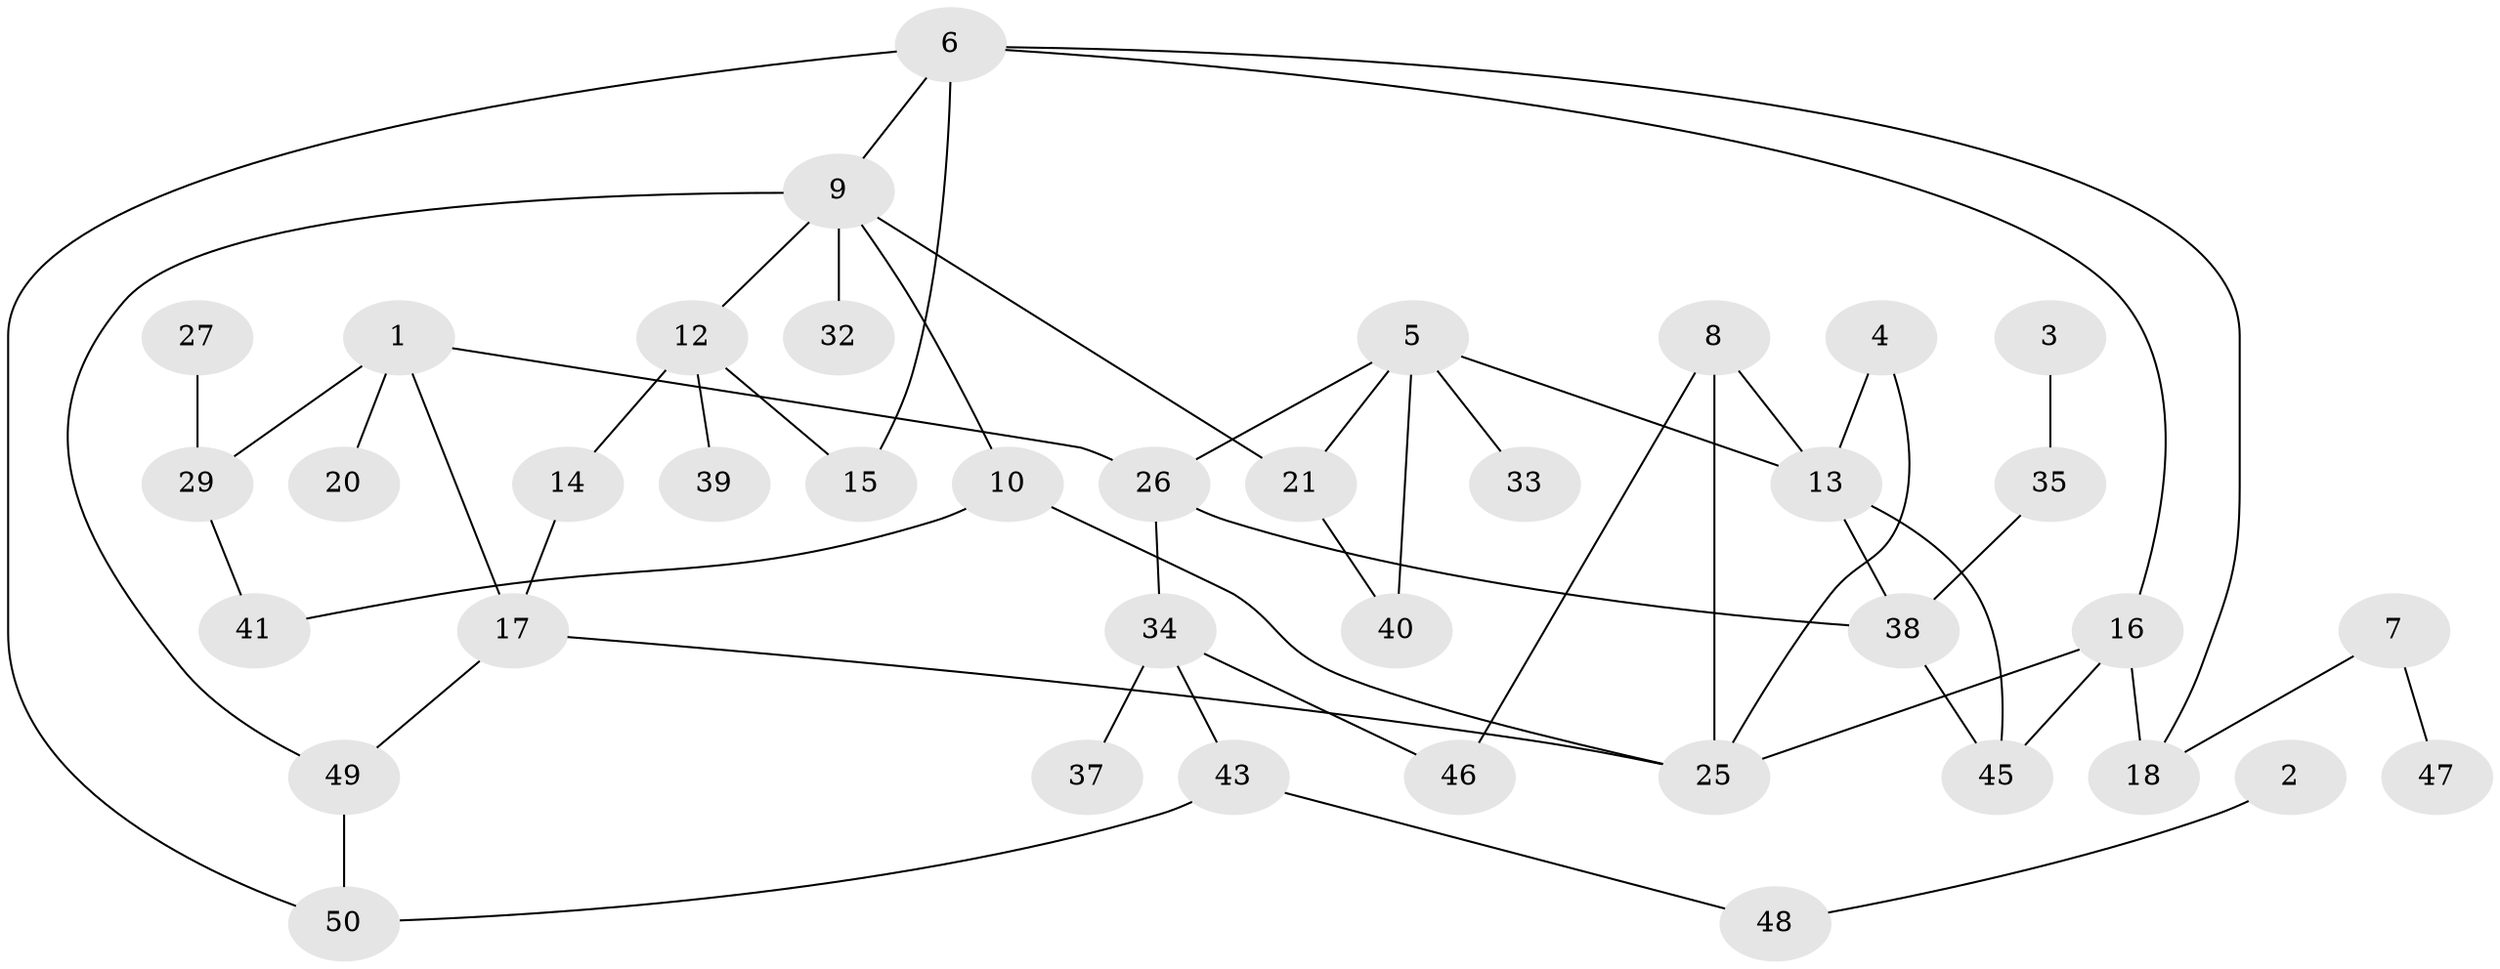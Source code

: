 // original degree distribution, {2: 0.2857142857142857, 1: 0.2619047619047619, 4: 0.14285714285714285, 3: 0.15476190476190477, 6: 0.023809523809523808, 0: 0.11904761904761904, 5: 0.011904761904761904}
// Generated by graph-tools (version 1.1) at 2025/48/03/04/25 22:48:23]
// undirected, 39 vertices, 54 edges
graph export_dot {
  node [color=gray90,style=filled];
  1;
  2;
  3;
  4;
  5;
  6;
  7;
  8;
  9;
  10;
  12;
  13;
  14;
  15;
  16;
  17;
  18;
  20;
  21;
  25;
  26;
  27;
  29;
  32;
  33;
  34;
  35;
  37;
  38;
  39;
  40;
  41;
  43;
  45;
  46;
  47;
  48;
  49;
  50;
  1 -- 17 [weight=1.0];
  1 -- 20 [weight=1.0];
  1 -- 26 [weight=1.0];
  1 -- 29 [weight=1.0];
  2 -- 48 [weight=1.0];
  3 -- 35 [weight=1.0];
  4 -- 13 [weight=1.0];
  4 -- 25 [weight=1.0];
  5 -- 13 [weight=1.0];
  5 -- 21 [weight=1.0];
  5 -- 26 [weight=1.0];
  5 -- 33 [weight=1.0];
  5 -- 40 [weight=1.0];
  6 -- 9 [weight=1.0];
  6 -- 15 [weight=1.0];
  6 -- 16 [weight=1.0];
  6 -- 18 [weight=1.0];
  6 -- 50 [weight=1.0];
  7 -- 18 [weight=1.0];
  7 -- 47 [weight=1.0];
  8 -- 13 [weight=1.0];
  8 -- 25 [weight=1.0];
  8 -- 46 [weight=1.0];
  9 -- 10 [weight=1.0];
  9 -- 12 [weight=1.0];
  9 -- 21 [weight=1.0];
  9 -- 32 [weight=1.0];
  9 -- 49 [weight=1.0];
  10 -- 25 [weight=1.0];
  10 -- 41 [weight=1.0];
  12 -- 14 [weight=1.0];
  12 -- 15 [weight=1.0];
  12 -- 39 [weight=1.0];
  13 -- 38 [weight=1.0];
  13 -- 45 [weight=1.0];
  14 -- 17 [weight=1.0];
  16 -- 18 [weight=1.0];
  16 -- 25 [weight=1.0];
  16 -- 45 [weight=1.0];
  17 -- 25 [weight=1.0];
  17 -- 49 [weight=1.0];
  21 -- 40 [weight=1.0];
  26 -- 34 [weight=1.0];
  26 -- 38 [weight=1.0];
  27 -- 29 [weight=1.0];
  29 -- 41 [weight=1.0];
  34 -- 37 [weight=1.0];
  34 -- 43 [weight=1.0];
  34 -- 46 [weight=1.0];
  35 -- 38 [weight=1.0];
  38 -- 45 [weight=1.0];
  43 -- 48 [weight=1.0];
  43 -- 50 [weight=1.0];
  49 -- 50 [weight=1.0];
}
